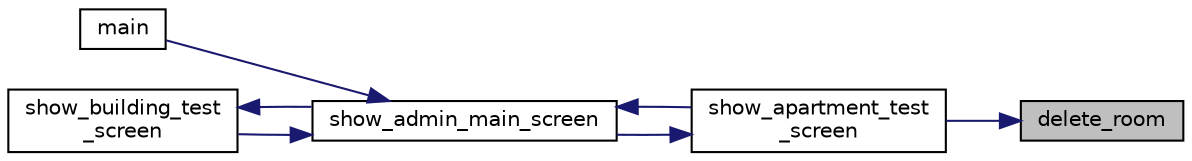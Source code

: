 digraph "delete_room"
{
 // LATEX_PDF_SIZE
  edge [fontname="Helvetica",fontsize="10",labelfontname="Helvetica",labelfontsize="10"];
  node [fontname="Helvetica",fontsize="10",shape=record];
  rankdir="RL";
  Node1 [label="delete_room",height=0.2,width=0.4,color="black", fillcolor="grey75", style="filled", fontcolor="black",tooltip=" "];
  Node1 -> Node2 [dir="back",color="midnightblue",fontsize="10",style="solid",fontname="Helvetica"];
  Node2 [label="show_apartment_test\l_screen",height=0.2,width=0.4,color="black", fillcolor="white", style="filled",URL="$ui__admin_8c.html#afb1825a611f2a3637dd802beeb235f60",tooltip=" "];
  Node2 -> Node3 [dir="back",color="midnightblue",fontsize="10",style="solid",fontname="Helvetica"];
  Node3 [label="show_admin_main_screen",height=0.2,width=0.4,color="black", fillcolor="white", style="filled",URL="$ui__admin_8c.html#adc4f1afd300f7fedcbfd7fe7497147d8",tooltip=" "];
  Node3 -> Node4 [dir="back",color="midnightblue",fontsize="10",style="solid",fontname="Helvetica"];
  Node4 [label="main",height=0.2,width=0.4,color="black", fillcolor="white", style="filled",URL="$main_8c.html#ae66f6b31b5ad750f1fe042a706a4e3d4",tooltip=" "];
  Node3 -> Node2 [dir="back",color="midnightblue",fontsize="10",style="solid",fontname="Helvetica"];
  Node3 -> Node5 [dir="back",color="midnightblue",fontsize="10",style="solid",fontname="Helvetica"];
  Node5 [label="show_building_test\l_screen",height=0.2,width=0.4,color="black", fillcolor="white", style="filled",URL="$ui__admin_8c.html#a9867a3e3ca13d713114fb0e364e0aabb",tooltip=" "];
  Node5 -> Node3 [dir="back",color="midnightblue",fontsize="10",style="solid",fontname="Helvetica"];
}
